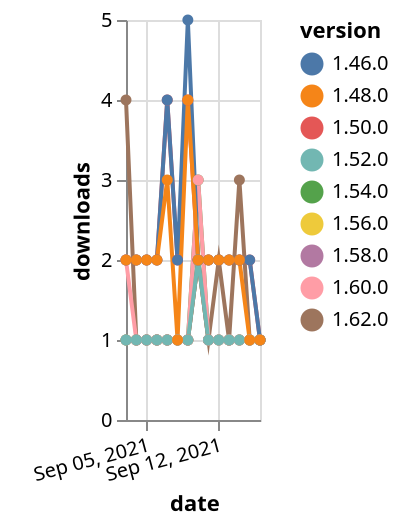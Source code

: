 {"$schema": "https://vega.github.io/schema/vega-lite/v5.json", "description": "A simple bar chart with embedded data.", "data": {"values": [{"date": "2021-09-03", "total": 190, "delta": 1, "version": "1.56.0"}, {"date": "2021-09-04", "total": 191, "delta": 1, "version": "1.56.0"}, {"date": "2021-09-05", "total": 192, "delta": 1, "version": "1.56.0"}, {"date": "2021-09-06", "total": 193, "delta": 1, "version": "1.56.0"}, {"date": "2021-09-07", "total": 194, "delta": 1, "version": "1.56.0"}, {"date": "2021-09-08", "total": 195, "delta": 1, "version": "1.56.0"}, {"date": "2021-09-09", "total": 196, "delta": 1, "version": "1.56.0"}, {"date": "2021-09-10", "total": 198, "delta": 2, "version": "1.56.0"}, {"date": "2021-09-11", "total": 199, "delta": 1, "version": "1.56.0"}, {"date": "2021-09-12", "total": 200, "delta": 1, "version": "1.56.0"}, {"date": "2021-09-13", "total": 201, "delta": 1, "version": "1.56.0"}, {"date": "2021-09-14", "total": 202, "delta": 1, "version": "1.56.0"}, {"date": "2021-09-15", "total": 203, "delta": 1, "version": "1.56.0"}, {"date": "2021-09-16", "total": 204, "delta": 1, "version": "1.56.0"}, {"date": "2021-09-03", "total": 336, "delta": 1, "version": "1.54.0"}, {"date": "2021-09-04", "total": 337, "delta": 1, "version": "1.54.0"}, {"date": "2021-09-05", "total": 338, "delta": 1, "version": "1.54.0"}, {"date": "2021-09-06", "total": 339, "delta": 1, "version": "1.54.0"}, {"date": "2021-09-07", "total": 340, "delta": 1, "version": "1.54.0"}, {"date": "2021-09-08", "total": 341, "delta": 1, "version": "1.54.0"}, {"date": "2021-09-09", "total": 342, "delta": 1, "version": "1.54.0"}, {"date": "2021-09-10", "total": 345, "delta": 3, "version": "1.54.0"}, {"date": "2021-09-11", "total": 346, "delta": 1, "version": "1.54.0"}, {"date": "2021-09-12", "total": 347, "delta": 1, "version": "1.54.0"}, {"date": "2021-09-13", "total": 348, "delta": 1, "version": "1.54.0"}, {"date": "2021-09-14", "total": 349, "delta": 1, "version": "1.54.0"}, {"date": "2021-09-15", "total": 350, "delta": 1, "version": "1.54.0"}, {"date": "2021-09-16", "total": 351, "delta": 1, "version": "1.54.0"}, {"date": "2021-09-03", "total": 168, "delta": 1, "version": "1.58.0"}, {"date": "2021-09-04", "total": 169, "delta": 1, "version": "1.58.0"}, {"date": "2021-09-05", "total": 170, "delta": 1, "version": "1.58.0"}, {"date": "2021-09-06", "total": 171, "delta": 1, "version": "1.58.0"}, {"date": "2021-09-07", "total": 172, "delta": 1, "version": "1.58.0"}, {"date": "2021-09-08", "total": 173, "delta": 1, "version": "1.58.0"}, {"date": "2021-09-09", "total": 174, "delta": 1, "version": "1.58.0"}, {"date": "2021-09-10", "total": 176, "delta": 2, "version": "1.58.0"}, {"date": "2021-09-11", "total": 177, "delta": 1, "version": "1.58.0"}, {"date": "2021-09-12", "total": 178, "delta": 1, "version": "1.58.0"}, {"date": "2021-09-13", "total": 179, "delta": 1, "version": "1.58.0"}, {"date": "2021-09-14", "total": 180, "delta": 1, "version": "1.58.0"}, {"date": "2021-09-15", "total": 181, "delta": 1, "version": "1.58.0"}, {"date": "2021-09-16", "total": 182, "delta": 1, "version": "1.58.0"}, {"date": "2021-09-03", "total": 2482, "delta": 2, "version": "1.50.0"}, {"date": "2021-09-04", "total": 2484, "delta": 2, "version": "1.50.0"}, {"date": "2021-09-05", "total": 2486, "delta": 2, "version": "1.50.0"}, {"date": "2021-09-06", "total": 2488, "delta": 2, "version": "1.50.0"}, {"date": "2021-09-07", "total": 2492, "delta": 4, "version": "1.50.0"}, {"date": "2021-09-08", "total": 2494, "delta": 2, "version": "1.50.0"}, {"date": "2021-09-09", "total": 2498, "delta": 4, "version": "1.50.0"}, {"date": "2021-09-10", "total": 2500, "delta": 2, "version": "1.50.0"}, {"date": "2021-09-11", "total": 2502, "delta": 2, "version": "1.50.0"}, {"date": "2021-09-12", "total": 2504, "delta": 2, "version": "1.50.0"}, {"date": "2021-09-13", "total": 2506, "delta": 2, "version": "1.50.0"}, {"date": "2021-09-14", "total": 2508, "delta": 2, "version": "1.50.0"}, {"date": "2021-09-15", "total": 2510, "delta": 2, "version": "1.50.0"}, {"date": "2021-09-16", "total": 2511, "delta": 1, "version": "1.50.0"}, {"date": "2021-09-03", "total": 123, "delta": 4, "version": "1.62.0"}, {"date": "2021-09-04", "total": 124, "delta": 1, "version": "1.62.0"}, {"date": "2021-09-05", "total": 125, "delta": 1, "version": "1.62.0"}, {"date": "2021-09-06", "total": 126, "delta": 1, "version": "1.62.0"}, {"date": "2021-09-07", "total": 127, "delta": 1, "version": "1.62.0"}, {"date": "2021-09-08", "total": 128, "delta": 1, "version": "1.62.0"}, {"date": "2021-09-09", "total": 129, "delta": 1, "version": "1.62.0"}, {"date": "2021-09-10", "total": 131, "delta": 2, "version": "1.62.0"}, {"date": "2021-09-11", "total": 132, "delta": 1, "version": "1.62.0"}, {"date": "2021-09-12", "total": 134, "delta": 2, "version": "1.62.0"}, {"date": "2021-09-13", "total": 135, "delta": 1, "version": "1.62.0"}, {"date": "2021-09-14", "total": 138, "delta": 3, "version": "1.62.0"}, {"date": "2021-09-15", "total": 139, "delta": 1, "version": "1.62.0"}, {"date": "2021-09-16", "total": 140, "delta": 1, "version": "1.62.0"}, {"date": "2021-09-03", "total": 182, "delta": 2, "version": "1.60.0"}, {"date": "2021-09-04", "total": 183, "delta": 1, "version": "1.60.0"}, {"date": "2021-09-05", "total": 184, "delta": 1, "version": "1.60.0"}, {"date": "2021-09-06", "total": 185, "delta": 1, "version": "1.60.0"}, {"date": "2021-09-07", "total": 186, "delta": 1, "version": "1.60.0"}, {"date": "2021-09-08", "total": 187, "delta": 1, "version": "1.60.0"}, {"date": "2021-09-09", "total": 188, "delta": 1, "version": "1.60.0"}, {"date": "2021-09-10", "total": 191, "delta": 3, "version": "1.60.0"}, {"date": "2021-09-11", "total": 192, "delta": 1, "version": "1.60.0"}, {"date": "2021-09-12", "total": 193, "delta": 1, "version": "1.60.0"}, {"date": "2021-09-13", "total": 194, "delta": 1, "version": "1.60.0"}, {"date": "2021-09-14", "total": 195, "delta": 1, "version": "1.60.0"}, {"date": "2021-09-15", "total": 196, "delta": 1, "version": "1.60.0"}, {"date": "2021-09-16", "total": 197, "delta": 1, "version": "1.60.0"}, {"date": "2021-09-03", "total": 3146, "delta": 2, "version": "1.46.0"}, {"date": "2021-09-04", "total": 3148, "delta": 2, "version": "1.46.0"}, {"date": "2021-09-05", "total": 3150, "delta": 2, "version": "1.46.0"}, {"date": "2021-09-06", "total": 3152, "delta": 2, "version": "1.46.0"}, {"date": "2021-09-07", "total": 3156, "delta": 4, "version": "1.46.0"}, {"date": "2021-09-08", "total": 3158, "delta": 2, "version": "1.46.0"}, {"date": "2021-09-09", "total": 3163, "delta": 5, "version": "1.46.0"}, {"date": "2021-09-10", "total": 3165, "delta": 2, "version": "1.46.0"}, {"date": "2021-09-11", "total": 3167, "delta": 2, "version": "1.46.0"}, {"date": "2021-09-12", "total": 3169, "delta": 2, "version": "1.46.0"}, {"date": "2021-09-13", "total": 3171, "delta": 2, "version": "1.46.0"}, {"date": "2021-09-14", "total": 3173, "delta": 2, "version": "1.46.0"}, {"date": "2021-09-15", "total": 3175, "delta": 2, "version": "1.46.0"}, {"date": "2021-09-16", "total": 3176, "delta": 1, "version": "1.46.0"}, {"date": "2021-09-03", "total": 249, "delta": 1, "version": "1.52.0"}, {"date": "2021-09-04", "total": 250, "delta": 1, "version": "1.52.0"}, {"date": "2021-09-05", "total": 251, "delta": 1, "version": "1.52.0"}, {"date": "2021-09-06", "total": 252, "delta": 1, "version": "1.52.0"}, {"date": "2021-09-07", "total": 253, "delta": 1, "version": "1.52.0"}, {"date": "2021-09-08", "total": 254, "delta": 1, "version": "1.52.0"}, {"date": "2021-09-09", "total": 255, "delta": 1, "version": "1.52.0"}, {"date": "2021-09-10", "total": 257, "delta": 2, "version": "1.52.0"}, {"date": "2021-09-11", "total": 258, "delta": 1, "version": "1.52.0"}, {"date": "2021-09-12", "total": 259, "delta": 1, "version": "1.52.0"}, {"date": "2021-09-13", "total": 260, "delta": 1, "version": "1.52.0"}, {"date": "2021-09-14", "total": 261, "delta": 1, "version": "1.52.0"}, {"date": "2021-09-15", "total": 262, "delta": 1, "version": "1.52.0"}, {"date": "2021-09-16", "total": 263, "delta": 1, "version": "1.52.0"}, {"date": "2021-09-03", "total": 2602, "delta": 2, "version": "1.48.0"}, {"date": "2021-09-04", "total": 2604, "delta": 2, "version": "1.48.0"}, {"date": "2021-09-05", "total": 2606, "delta": 2, "version": "1.48.0"}, {"date": "2021-09-06", "total": 2608, "delta": 2, "version": "1.48.0"}, {"date": "2021-09-07", "total": 2611, "delta": 3, "version": "1.48.0"}, {"date": "2021-09-08", "total": 2612, "delta": 1, "version": "1.48.0"}, {"date": "2021-09-09", "total": 2616, "delta": 4, "version": "1.48.0"}, {"date": "2021-09-10", "total": 2618, "delta": 2, "version": "1.48.0"}, {"date": "2021-09-11", "total": 2620, "delta": 2, "version": "1.48.0"}, {"date": "2021-09-12", "total": 2622, "delta": 2, "version": "1.48.0"}, {"date": "2021-09-13", "total": 2624, "delta": 2, "version": "1.48.0"}, {"date": "2021-09-14", "total": 2626, "delta": 2, "version": "1.48.0"}, {"date": "2021-09-15", "total": 2627, "delta": 1, "version": "1.48.0"}, {"date": "2021-09-16", "total": 2628, "delta": 1, "version": "1.48.0"}]}, "width": "container", "mark": {"type": "line", "point": {"filled": true}}, "encoding": {"x": {"field": "date", "type": "temporal", "timeUnit": "yearmonthdate", "title": "date", "axis": {"labelAngle": -15}}, "y": {"field": "delta", "type": "quantitative", "title": "downloads"}, "color": {"field": "version", "type": "nominal"}, "tooltip": {"field": "delta"}}}